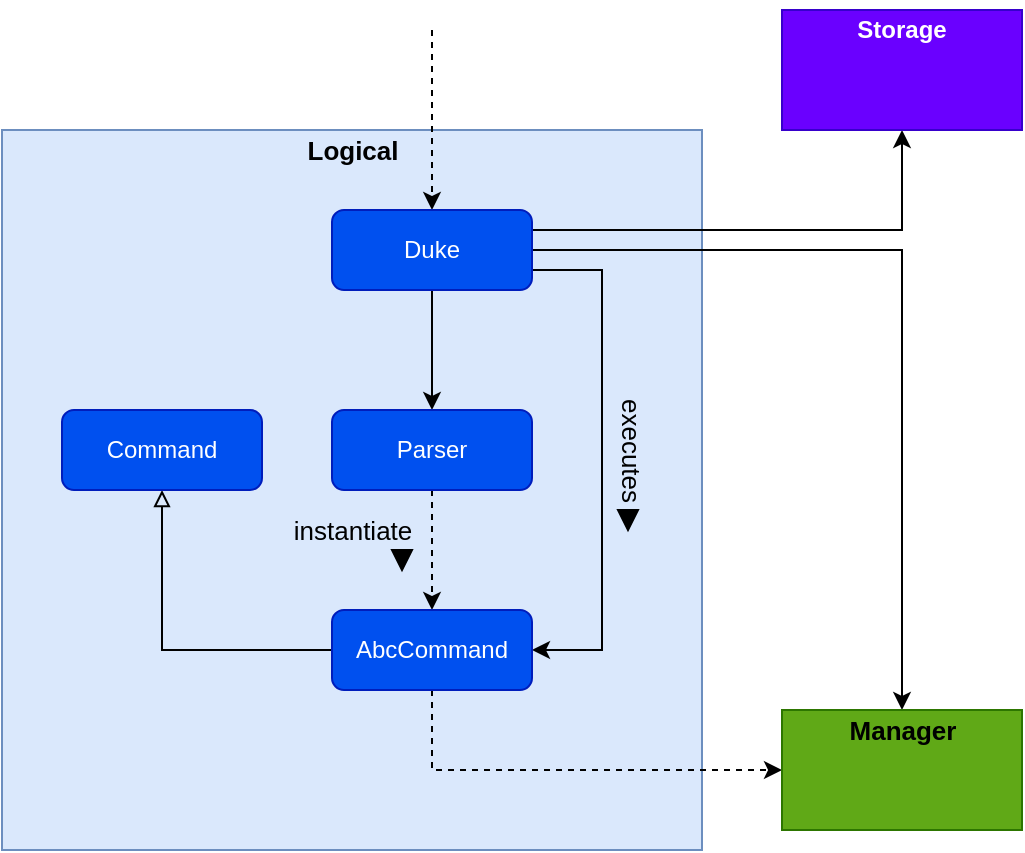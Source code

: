 <mxfile version="15.5.9" type="github">
  <diagram id="5D9I7jnW4y39OOq3ERhe" name="Page-1">
    <mxGraphModel dx="2066" dy="1105" grid="1" gridSize="10" guides="1" tooltips="1" connect="1" arrows="1" fold="1" page="1" pageScale="1" pageWidth="850" pageHeight="1100" math="0" shadow="0">
      <root>
        <mxCell id="0" />
        <mxCell id="1" parent="0" />
        <mxCell id="X1SIhQ0vAOC2hnr9ErnE-9" value="" style="rounded=0;whiteSpace=wrap;html=1;fillColor=#dae8fc;strokeColor=#6c8ebf;" parent="1" vertex="1">
          <mxGeometry x="210" y="110" width="350" height="360" as="geometry" />
        </mxCell>
        <mxCell id="X1SIhQ0vAOC2hnr9ErnE-14" style="edgeStyle=orthogonalEdgeStyle;rounded=0;orthogonalLoop=1;jettySize=auto;html=1;exitX=0.5;exitY=1;exitDx=0;exitDy=0;entryX=0.5;entryY=0;entryDx=0;entryDy=0;fontSize=13;fontColor=#000000;" parent="1" source="X1SIhQ0vAOC2hnr9ErnE-4" target="X1SIhQ0vAOC2hnr9ErnE-6" edge="1">
          <mxGeometry relative="1" as="geometry" />
        </mxCell>
        <mxCell id="X1SIhQ0vAOC2hnr9ErnE-19" style="edgeStyle=orthogonalEdgeStyle;rounded=0;orthogonalLoop=1;jettySize=auto;html=1;exitX=1;exitY=0.75;exitDx=0;exitDy=0;entryX=1;entryY=0.5;entryDx=0;entryDy=0;fontSize=13;fontColor=#000000;endArrow=classic;endFill=1;" parent="1" source="X1SIhQ0vAOC2hnr9ErnE-4" target="X1SIhQ0vAOC2hnr9ErnE-7" edge="1">
          <mxGeometry relative="1" as="geometry">
            <Array as="points">
              <mxPoint x="510" y="180" />
              <mxPoint x="510" y="370" />
            </Array>
          </mxGeometry>
        </mxCell>
        <mxCell id="X1SIhQ0vAOC2hnr9ErnE-26" style="edgeStyle=orthogonalEdgeStyle;rounded=0;orthogonalLoop=1;jettySize=auto;html=1;exitX=1;exitY=0.25;exitDx=0;exitDy=0;fontSize=13;fontColor=#000000;endArrow=classic;endFill=1;" parent="1" source="X1SIhQ0vAOC2hnr9ErnE-4" target="X1SIhQ0vAOC2hnr9ErnE-11" edge="1">
          <mxGeometry relative="1" as="geometry">
            <Array as="points">
              <mxPoint x="475" y="170" />
              <mxPoint x="660" y="170" />
            </Array>
          </mxGeometry>
        </mxCell>
        <mxCell id="X1SIhQ0vAOC2hnr9ErnE-27" style="edgeStyle=orthogonalEdgeStyle;rounded=0;orthogonalLoop=1;jettySize=auto;html=1;fontSize=13;fontColor=#000000;endArrow=classic;endFill=1;entryX=0.5;entryY=0;entryDx=0;entryDy=0;dashed=1;" parent="1" target="X1SIhQ0vAOC2hnr9ErnE-4" edge="1">
          <mxGeometry relative="1" as="geometry">
            <mxPoint x="530" y="50" as="targetPoint" />
            <mxPoint x="425" y="60" as="sourcePoint" />
            <Array as="points">
              <mxPoint x="425" y="60" />
            </Array>
          </mxGeometry>
        </mxCell>
        <mxCell id="9omyu62iegXYNN8_6nCe-2" style="edgeStyle=orthogonalEdgeStyle;rounded=0;orthogonalLoop=1;jettySize=auto;html=1;exitX=1;exitY=0.25;exitDx=0;exitDy=0;" edge="1" parent="1" source="X1SIhQ0vAOC2hnr9ErnE-4" target="9omyu62iegXYNN8_6nCe-1">
          <mxGeometry relative="1" as="geometry" />
        </mxCell>
        <mxCell id="X1SIhQ0vAOC2hnr9ErnE-4" value="Duke" style="rounded=1;whiteSpace=wrap;html=1;fillColor=#0050ef;strokeColor=#001DBC;fontColor=#ffffff;" parent="1" vertex="1">
          <mxGeometry x="375" y="150" width="100" height="40" as="geometry" />
        </mxCell>
        <mxCell id="X1SIhQ0vAOC2hnr9ErnE-15" style="edgeStyle=orthogonalEdgeStyle;rounded=0;orthogonalLoop=1;jettySize=auto;html=1;exitX=0.5;exitY=1;exitDx=0;exitDy=0;entryX=0.5;entryY=0;entryDx=0;entryDy=0;fontSize=13;fontColor=#000000;dashed=1;" parent="1" source="X1SIhQ0vAOC2hnr9ErnE-6" target="X1SIhQ0vAOC2hnr9ErnE-7" edge="1">
          <mxGeometry relative="1" as="geometry" />
        </mxCell>
        <mxCell id="X1SIhQ0vAOC2hnr9ErnE-6" value="Parser" style="rounded=1;whiteSpace=wrap;html=1;fillColor=#0050ef;strokeColor=#001DBC;fontColor=#ffffff;" parent="1" vertex="1">
          <mxGeometry x="375" y="250" width="100" height="40" as="geometry" />
        </mxCell>
        <mxCell id="X1SIhQ0vAOC2hnr9ErnE-13" style="edgeStyle=orthogonalEdgeStyle;rounded=0;orthogonalLoop=1;jettySize=auto;html=1;exitX=0.5;exitY=1;exitDx=0;exitDy=0;entryX=0;entryY=0.5;entryDx=0;entryDy=0;fontSize=13;fontColor=#000000;dashed=1;" parent="1" source="X1SIhQ0vAOC2hnr9ErnE-7" target="X1SIhQ0vAOC2hnr9ErnE-10" edge="1">
          <mxGeometry relative="1" as="geometry">
            <Array as="points">
              <mxPoint x="425" y="430" />
            </Array>
          </mxGeometry>
        </mxCell>
        <mxCell id="X1SIhQ0vAOC2hnr9ErnE-18" style="edgeStyle=orthogonalEdgeStyle;rounded=0;orthogonalLoop=1;jettySize=auto;html=1;exitX=0;exitY=0.5;exitDx=0;exitDy=0;fontSize=13;fontColor=#000000;endArrow=block;endFill=0;" parent="1" source="X1SIhQ0vAOC2hnr9ErnE-7" target="X1SIhQ0vAOC2hnr9ErnE-17" edge="1">
          <mxGeometry relative="1" as="geometry" />
        </mxCell>
        <mxCell id="X1SIhQ0vAOC2hnr9ErnE-7" value="AbcCommand" style="rounded=1;whiteSpace=wrap;html=1;fillColor=#0050ef;strokeColor=#001DBC;fontColor=#ffffff;" parent="1" vertex="1">
          <mxGeometry x="375" y="350" width="100" height="40" as="geometry" />
        </mxCell>
        <mxCell id="X1SIhQ0vAOC2hnr9ErnE-10" value="" style="rounded=0;whiteSpace=wrap;html=1;fillColor=#60a917;fontColor=#ffffff;strokeColor=#2D7600;" parent="1" vertex="1">
          <mxGeometry x="600" y="400" width="120" height="60" as="geometry" />
        </mxCell>
        <mxCell id="X1SIhQ0vAOC2hnr9ErnE-11" value="&lt;b&gt;&lt;font style=&quot;font-size: 13px&quot;&gt;Manager&lt;/font&gt;&lt;/b&gt;" style="text;html=1;align=center;verticalAlign=middle;resizable=0;points=[];autosize=1;strokeColor=none;fillColor=none;" parent="1" vertex="1">
          <mxGeometry x="625" y="400" width="70" height="20" as="geometry" />
        </mxCell>
        <mxCell id="X1SIhQ0vAOC2hnr9ErnE-12" value="&lt;font color=&quot;#000000&quot; size=&quot;1&quot;&gt;&lt;b style=&quot;font-size: 13px&quot;&gt;Logical&lt;/b&gt;&lt;/font&gt;" style="text;html=1;align=center;verticalAlign=middle;resizable=0;points=[];autosize=1;strokeColor=none;fillColor=none;fontColor=#FFFFFF;" parent="1" vertex="1">
          <mxGeometry x="355" y="110" width="60" height="20" as="geometry" />
        </mxCell>
        <mxCell id="X1SIhQ0vAOC2hnr9ErnE-17" value="Command" style="rounded=1;whiteSpace=wrap;html=1;fillColor=#0050ef;strokeColor=#001DBC;fontColor=#ffffff;" parent="1" vertex="1">
          <mxGeometry x="240" y="250" width="100" height="40" as="geometry" />
        </mxCell>
        <mxCell id="X1SIhQ0vAOC2hnr9ErnE-20" value="executes" style="text;html=1;align=center;verticalAlign=middle;resizable=0;points=[];autosize=1;strokeColor=none;fillColor=none;fontSize=13;fontColor=#000000;rotation=90;" parent="1" vertex="1">
          <mxGeometry x="490" y="260" width="70" height="20" as="geometry" />
        </mxCell>
        <mxCell id="X1SIhQ0vAOC2hnr9ErnE-21" value="" style="verticalLabelPosition=bottom;verticalAlign=top;html=1;shape=mxgraph.basic.acute_triangle;dx=0.5;fontSize=13;fontColor=#000000;rotation=-180;fillColor=#000000;" parent="1" vertex="1">
          <mxGeometry x="518" y="300" width="10" height="10" as="geometry" />
        </mxCell>
        <mxCell id="X1SIhQ0vAOC2hnr9ErnE-24" value="instantiate" style="text;html=1;align=center;verticalAlign=middle;resizable=0;points=[];autosize=1;strokeColor=none;fillColor=none;fontSize=13;fontColor=#000000;" parent="1" vertex="1">
          <mxGeometry x="350" y="300" width="70" height="20" as="geometry" />
        </mxCell>
        <mxCell id="X1SIhQ0vAOC2hnr9ErnE-25" value="" style="verticalLabelPosition=bottom;verticalAlign=top;html=1;shape=mxgraph.basic.acute_triangle;dx=0.5;fontSize=13;fontColor=#000000;rotation=-180;fillColor=#000000;" parent="1" vertex="1">
          <mxGeometry x="405" y="320" width="10" height="10" as="geometry" />
        </mxCell>
        <mxCell id="9omyu62iegXYNN8_6nCe-1" value="" style="rounded=0;whiteSpace=wrap;html=1;fillColor=#6a00ff;fontColor=#ffffff;strokeColor=#3700CC;" vertex="1" parent="1">
          <mxGeometry x="600" y="50" width="120" height="60" as="geometry" />
        </mxCell>
        <mxCell id="9omyu62iegXYNN8_6nCe-4" value="&lt;b&gt;&lt;font color=&quot;#ffffff&quot;&gt;Storage&lt;/font&gt;&lt;/b&gt;" style="text;html=1;strokeColor=none;fillColor=none;align=center;verticalAlign=middle;whiteSpace=wrap;rounded=0;" vertex="1" parent="1">
          <mxGeometry x="630" y="45" width="60" height="30" as="geometry" />
        </mxCell>
      </root>
    </mxGraphModel>
  </diagram>
</mxfile>
